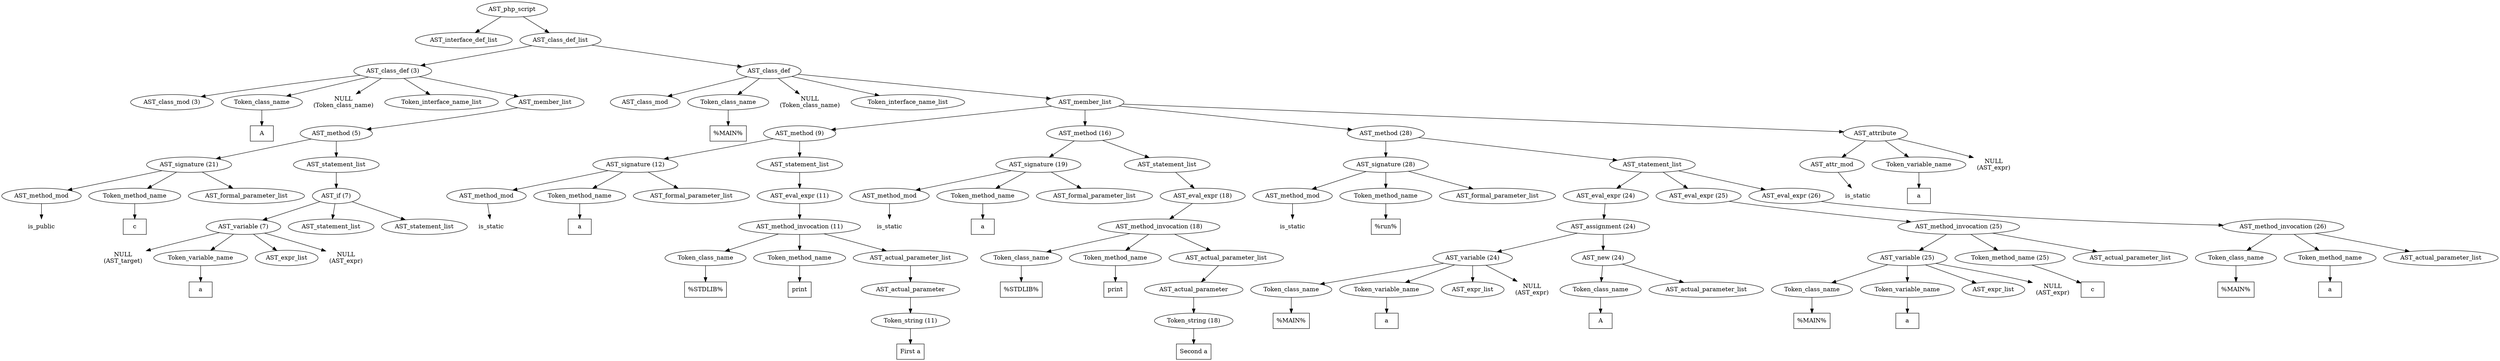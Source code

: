 /*
 * AST in dot format generated by phc -- the PHP compiler
 */

digraph AST {
node_0 [label="AST_php_script"];
node_1 [label="AST_interface_def_list"];
node_2 [label="AST_class_def_list"];
node_3 [label="AST_class_def (3)"];
node_4 [label="AST_class_mod (3)"];
node_5 [label="Token_class_name"];
node_6 [label="A", shape=box]
node_5 -> node_6;
node_7 [label="NULL\n(Token_class_name)", shape=plaintext]
node_8 [label="Token_interface_name_list"];
node_9 [label="AST_member_list"];
node_10 [label="AST_method (5)"];
node_11 [label="AST_signature (21)"];
node_12 [label="AST_method_mod"];
node_13 [label="is_public", shape=plaintext]
node_12 -> node_13;
node_14 [label="Token_method_name"];
node_15 [label="c", shape=box]
node_14 -> node_15;
node_16 [label="AST_formal_parameter_list"];
node_11 -> node_16;
node_11 -> node_14;
node_11 -> node_12;
node_17 [label="AST_statement_list"];
node_18 [label="AST_if (7)"];
node_19 [label="AST_variable (7)"];
node_20 [label="NULL\n(AST_target)", shape=plaintext]
node_21 [label="Token_variable_name"];
node_22 [label="a", shape=box]
node_21 -> node_22;
node_23 [label="AST_expr_list"];
node_24 [label="NULL\n(AST_expr)", shape=plaintext]
node_19 -> node_24;
node_19 -> node_23;
node_19 -> node_21;
node_19 -> node_20;
node_25 [label="AST_statement_list"];
node_26 [label="AST_statement_list"];
node_18 -> node_26;
node_18 -> node_25;
node_18 -> node_19;
node_17 -> node_18;
node_10 -> node_17;
node_10 -> node_11;
node_9 -> node_10;
node_3 -> node_9;
node_3 -> node_8;
node_3 -> node_7;
node_3 -> node_5;
node_3 -> node_4;
node_27 [label="AST_class_def"];
node_28 [label="AST_class_mod"];
node_29 [label="Token_class_name"];
node_30 [label="%MAIN%", shape=box]
node_29 -> node_30;
node_31 [label="NULL\n(Token_class_name)", shape=plaintext]
node_32 [label="Token_interface_name_list"];
node_33 [label="AST_member_list"];
node_34 [label="AST_method (9)"];
node_35 [label="AST_signature (12)"];
node_36 [label="AST_method_mod"];
node_37 [label="is_static", shape=plaintext]
node_36 -> node_37;
node_38 [label="Token_method_name"];
node_39 [label="a", shape=box]
node_38 -> node_39;
node_40 [label="AST_formal_parameter_list"];
node_35 -> node_40;
node_35 -> node_38;
node_35 -> node_36;
node_41 [label="AST_statement_list"];
node_42 [label="AST_eval_expr (11)"];
node_43 [label="AST_method_invocation (11)"];
node_44 [label="Token_class_name"];
node_45 [label="%STDLIB%", shape=box]
node_44 -> node_45;
node_46 [label="Token_method_name"];
node_47 [label="print", shape=box]
node_46 -> node_47;
node_48 [label="AST_actual_parameter_list"];
node_49 [label="AST_actual_parameter"];
node_50 [label="Token_string (11)"];
node_51 [label="First a", shape=box]
node_50 -> node_51;
node_49 -> node_50;
node_48 -> node_49;
node_43 -> node_48;
node_43 -> node_46;
node_43 -> node_44;
node_42 -> node_43;
node_41 -> node_42;
node_34 -> node_41;
node_34 -> node_35;
node_52 [label="AST_method (16)"];
node_53 [label="AST_signature (19)"];
node_54 [label="AST_method_mod"];
node_55 [label="is_static", shape=plaintext]
node_54 -> node_55;
node_56 [label="Token_method_name"];
node_57 [label="a", shape=box]
node_56 -> node_57;
node_58 [label="AST_formal_parameter_list"];
node_53 -> node_58;
node_53 -> node_56;
node_53 -> node_54;
node_59 [label="AST_statement_list"];
node_60 [label="AST_eval_expr (18)"];
node_61 [label="AST_method_invocation (18)"];
node_62 [label="Token_class_name"];
node_63 [label="%STDLIB%", shape=box]
node_62 -> node_63;
node_64 [label="Token_method_name"];
node_65 [label="print", shape=box]
node_64 -> node_65;
node_66 [label="AST_actual_parameter_list"];
node_67 [label="AST_actual_parameter"];
node_68 [label="Token_string (18)"];
node_69 [label="Second a", shape=box]
node_68 -> node_69;
node_67 -> node_68;
node_66 -> node_67;
node_61 -> node_66;
node_61 -> node_64;
node_61 -> node_62;
node_60 -> node_61;
node_59 -> node_60;
node_52 -> node_59;
node_52 -> node_53;
node_70 [label="AST_method (28)"];
node_71 [label="AST_signature (28)"];
node_72 [label="AST_method_mod"];
node_73 [label="is_static", shape=plaintext]
node_72 -> node_73;
node_74 [label="Token_method_name"];
node_75 [label="%run%", shape=box]
node_74 -> node_75;
node_76 [label="AST_formal_parameter_list"];
node_71 -> node_76;
node_71 -> node_74;
node_71 -> node_72;
node_77 [label="AST_statement_list"];
node_78 [label="AST_eval_expr (24)"];
node_79 [label="AST_assignment (24)"];
node_80 [label="AST_variable (24)"];
node_81 [label="Token_class_name"];
node_82 [label="%MAIN%", shape=box]
node_81 -> node_82;
node_83 [label="Token_variable_name"];
node_84 [label="a", shape=box]
node_83 -> node_84;
node_85 [label="AST_expr_list"];
node_86 [label="NULL\n(AST_expr)", shape=plaintext]
node_80 -> node_86;
node_80 -> node_85;
node_80 -> node_83;
node_80 -> node_81;
node_87 [label="AST_new (24)"];
node_88 [label="Token_class_name"];
node_89 [label="A", shape=box]
node_88 -> node_89;
node_90 [label="AST_actual_parameter_list"];
node_87 -> node_90;
node_87 -> node_88;
node_79 -> node_87;
node_79 -> node_80;
node_78 -> node_79;
node_91 [label="AST_eval_expr (25)"];
node_92 [label="AST_method_invocation (25)"];
node_93 [label="AST_variable (25)"];
node_94 [label="Token_class_name"];
node_95 [label="%MAIN%", shape=box]
node_94 -> node_95;
node_96 [label="Token_variable_name"];
node_97 [label="a", shape=box]
node_96 -> node_97;
node_98 [label="AST_expr_list"];
node_99 [label="NULL\n(AST_expr)", shape=plaintext]
node_93 -> node_99;
node_93 -> node_98;
node_93 -> node_96;
node_93 -> node_94;
node_100 [label="Token_method_name (25)"];
node_101 [label="c", shape=box]
node_100 -> node_101;
node_102 [label="AST_actual_parameter_list"];
node_92 -> node_102;
node_92 -> node_100;
node_92 -> node_93;
node_91 -> node_92;
node_103 [label="AST_eval_expr (26)"];
node_104 [label="AST_method_invocation (26)"];
node_105 [label="Token_class_name"];
node_106 [label="%MAIN%", shape=box]
node_105 -> node_106;
node_107 [label="Token_method_name"];
node_108 [label="a", shape=box]
node_107 -> node_108;
node_109 [label="AST_actual_parameter_list"];
node_104 -> node_109;
node_104 -> node_107;
node_104 -> node_105;
node_103 -> node_104;
node_77 -> node_103;
node_77 -> node_91;
node_77 -> node_78;
node_70 -> node_77;
node_70 -> node_71;
node_110 [label="AST_attribute"];
node_111 [label="AST_attr_mod"];
node_112 [label="is_static", shape=plaintext]
node_111 -> node_112;
node_113 [label="Token_variable_name"];
node_114 [label="a", shape=box]
node_113 -> node_114;
node_115 [label="NULL\n(AST_expr)", shape=plaintext]
node_110 -> node_115;
node_110 -> node_113;
node_110 -> node_111;
node_33 -> node_110;
node_33 -> node_70;
node_33 -> node_52;
node_33 -> node_34;
node_27 -> node_33;
node_27 -> node_32;
node_27 -> node_31;
node_27 -> node_29;
node_27 -> node_28;
node_2 -> node_27;
node_2 -> node_3;
node_0 -> node_2;
node_0 -> node_1;
}
